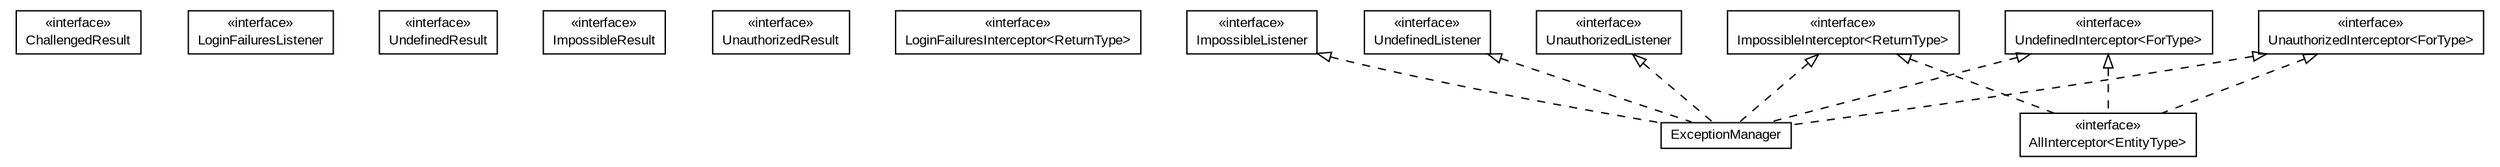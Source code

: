#!/usr/local/bin/dot
#
# Class diagram 
# Generated by UMLGraph version 5.1 (http://www.umlgraph.org/)
#

digraph G {
	edge [fontname="arial",fontsize=10,labelfontname="arial",labelfontsize=10];
	node [fontname="arial",fontsize=10,shape=plaintext];
	nodesep=0.25;
	ranksep=0.5;
	// io.nextweb.operations.exceptions.ChallengedResult
	c87 [label=<<table title="io.nextweb.operations.exceptions.ChallengedResult" border="0" cellborder="1" cellspacing="0" cellpadding="2" port="p" href="./ChallengedResult.html">
		<tr><td><table border="0" cellspacing="0" cellpadding="1">
<tr><td align="center" balign="center"> &#171;interface&#187; </td></tr>
<tr><td align="center" balign="center"> ChallengedResult </td></tr>
		</table></td></tr>
		</table>>, fontname="arial", fontcolor="black", fontsize=10.0];
	// io.nextweb.operations.exceptions.LoginFailuresListener
	c88 [label=<<table title="io.nextweb.operations.exceptions.LoginFailuresListener" border="0" cellborder="1" cellspacing="0" cellpadding="2" port="p" href="./LoginFailuresListener.html">
		<tr><td><table border="0" cellspacing="0" cellpadding="1">
<tr><td align="center" balign="center"> &#171;interface&#187; </td></tr>
<tr><td align="center" balign="center"> LoginFailuresListener </td></tr>
		</table></td></tr>
		</table>>, fontname="arial", fontcolor="black", fontsize=10.0];
	// io.nextweb.operations.exceptions.UndefinedResult
	c89 [label=<<table title="io.nextweb.operations.exceptions.UndefinedResult" border="0" cellborder="1" cellspacing="0" cellpadding="2" port="p" href="./UndefinedResult.html">
		<tr><td><table border="0" cellspacing="0" cellpadding="1">
<tr><td align="center" balign="center"> &#171;interface&#187; </td></tr>
<tr><td align="center" balign="center"> UndefinedResult </td></tr>
		</table></td></tr>
		</table>>, fontname="arial", fontcolor="black", fontsize=10.0];
	// io.nextweb.operations.exceptions.ImpossibleResult
	c90 [label=<<table title="io.nextweb.operations.exceptions.ImpossibleResult" border="0" cellborder="1" cellspacing="0" cellpadding="2" port="p" href="./ImpossibleResult.html">
		<tr><td><table border="0" cellspacing="0" cellpadding="1">
<tr><td align="center" balign="center"> &#171;interface&#187; </td></tr>
<tr><td align="center" balign="center"> ImpossibleResult </td></tr>
		</table></td></tr>
		</table>>, fontname="arial", fontcolor="black", fontsize=10.0];
	// io.nextweb.operations.exceptions.UnauthorizedResult
	c91 [label=<<table title="io.nextweb.operations.exceptions.UnauthorizedResult" border="0" cellborder="1" cellspacing="0" cellpadding="2" port="p" href="./UnauthorizedResult.html">
		<tr><td><table border="0" cellspacing="0" cellpadding="1">
<tr><td align="center" balign="center"> &#171;interface&#187; </td></tr>
<tr><td align="center" balign="center"> UnauthorizedResult </td></tr>
		</table></td></tr>
		</table>>, fontname="arial", fontcolor="black", fontsize=10.0];
	// io.nextweb.operations.exceptions.LoginFailuresInterceptor<ReturnType>
	c92 [label=<<table title="io.nextweb.operations.exceptions.LoginFailuresInterceptor" border="0" cellborder="1" cellspacing="0" cellpadding="2" port="p" href="./LoginFailuresInterceptor.html">
		<tr><td><table border="0" cellspacing="0" cellpadding="1">
<tr><td align="center" balign="center"> &#171;interface&#187; </td></tr>
<tr><td align="center" balign="center"> LoginFailuresInterceptor&lt;ReturnType&gt; </td></tr>
		</table></td></tr>
		</table>>, fontname="arial", fontcolor="black", fontsize=10.0];
	// io.nextweb.operations.exceptions.ImpossibleListener
	c93 [label=<<table title="io.nextweb.operations.exceptions.ImpossibleListener" border="0" cellborder="1" cellspacing="0" cellpadding="2" port="p" href="./ImpossibleListener.html">
		<tr><td><table border="0" cellspacing="0" cellpadding="1">
<tr><td align="center" balign="center"> &#171;interface&#187; </td></tr>
<tr><td align="center" balign="center"> ImpossibleListener </td></tr>
		</table></td></tr>
		</table>>, fontname="arial", fontcolor="black", fontsize=10.0];
	// io.nextweb.operations.exceptions.UndefinedListener
	c94 [label=<<table title="io.nextweb.operations.exceptions.UndefinedListener" border="0" cellborder="1" cellspacing="0" cellpadding="2" port="p" href="./UndefinedListener.html">
		<tr><td><table border="0" cellspacing="0" cellpadding="1">
<tr><td align="center" balign="center"> &#171;interface&#187; </td></tr>
<tr><td align="center" balign="center"> UndefinedListener </td></tr>
		</table></td></tr>
		</table>>, fontname="arial", fontcolor="black", fontsize=10.0];
	// io.nextweb.operations.exceptions.UnauthorizedListener
	c95 [label=<<table title="io.nextweb.operations.exceptions.UnauthorizedListener" border="0" cellborder="1" cellspacing="0" cellpadding="2" port="p" href="./UnauthorizedListener.html">
		<tr><td><table border="0" cellspacing="0" cellpadding="1">
<tr><td align="center" balign="center"> &#171;interface&#187; </td></tr>
<tr><td align="center" balign="center"> UnauthorizedListener </td></tr>
		</table></td></tr>
		</table>>, fontname="arial", fontcolor="black", fontsize=10.0];
	// io.nextweb.operations.exceptions.ExceptionManager
	c96 [label=<<table title="io.nextweb.operations.exceptions.ExceptionManager" border="0" cellborder="1" cellspacing="0" cellpadding="2" port="p" href="./ExceptionManager.html">
		<tr><td><table border="0" cellspacing="0" cellpadding="1">
<tr><td align="center" balign="center"> ExceptionManager </td></tr>
		</table></td></tr>
		</table>>, fontname="arial", fontcolor="black", fontsize=10.0];
	// io.nextweb.operations.exceptions.ImpossibleInterceptor<ReturnType>
	c97 [label=<<table title="io.nextweb.operations.exceptions.ImpossibleInterceptor" border="0" cellborder="1" cellspacing="0" cellpadding="2" port="p" href="./ImpossibleInterceptor.html">
		<tr><td><table border="0" cellspacing="0" cellpadding="1">
<tr><td align="center" balign="center"> &#171;interface&#187; </td></tr>
<tr><td align="center" balign="center"> ImpossibleInterceptor&lt;ReturnType&gt; </td></tr>
		</table></td></tr>
		</table>>, fontname="arial", fontcolor="black", fontsize=10.0];
	// io.nextweb.operations.exceptions.UndefinedInterceptor<ForType>
	c98 [label=<<table title="io.nextweb.operations.exceptions.UndefinedInterceptor" border="0" cellborder="1" cellspacing="0" cellpadding="2" port="p" href="./UndefinedInterceptor.html">
		<tr><td><table border="0" cellspacing="0" cellpadding="1">
<tr><td align="center" balign="center"> &#171;interface&#187; </td></tr>
<tr><td align="center" balign="center"> UndefinedInterceptor&lt;ForType&gt; </td></tr>
		</table></td></tr>
		</table>>, fontname="arial", fontcolor="black", fontsize=10.0];
	// io.nextweb.operations.exceptions.UnauthorizedInterceptor<ForType>
	c99 [label=<<table title="io.nextweb.operations.exceptions.UnauthorizedInterceptor" border="0" cellborder="1" cellspacing="0" cellpadding="2" port="p" href="./UnauthorizedInterceptor.html">
		<tr><td><table border="0" cellspacing="0" cellpadding="1">
<tr><td align="center" balign="center"> &#171;interface&#187; </td></tr>
<tr><td align="center" balign="center"> UnauthorizedInterceptor&lt;ForType&gt; </td></tr>
		</table></td></tr>
		</table>>, fontname="arial", fontcolor="black", fontsize=10.0];
	// io.nextweb.operations.exceptions.AllInterceptor<EntityType>
	c100 [label=<<table title="io.nextweb.operations.exceptions.AllInterceptor" border="0" cellborder="1" cellspacing="0" cellpadding="2" port="p" href="./AllInterceptor.html">
		<tr><td><table border="0" cellspacing="0" cellpadding="1">
<tr><td align="center" balign="center"> &#171;interface&#187; </td></tr>
<tr><td align="center" balign="center"> AllInterceptor&lt;EntityType&gt; </td></tr>
		</table></td></tr>
		</table>>, fontname="arial", fontcolor="black", fontsize=10.0];
	//io.nextweb.operations.exceptions.ExceptionManager implements io.nextweb.operations.exceptions.UnauthorizedInterceptor<ForType>
	c99:p -> c96:p [dir=back,arrowtail=empty,style=dashed];
	//io.nextweb.operations.exceptions.ExceptionManager implements io.nextweb.operations.exceptions.UnauthorizedListener
	c95:p -> c96:p [dir=back,arrowtail=empty,style=dashed];
	//io.nextweb.operations.exceptions.ExceptionManager implements io.nextweb.operations.exceptions.UndefinedListener
	c94:p -> c96:p [dir=back,arrowtail=empty,style=dashed];
	//io.nextweb.operations.exceptions.ExceptionManager implements io.nextweb.operations.exceptions.ImpossibleListener
	c93:p -> c96:p [dir=back,arrowtail=empty,style=dashed];
	//io.nextweb.operations.exceptions.ExceptionManager implements io.nextweb.operations.exceptions.ImpossibleInterceptor<ReturnType>
	c97:p -> c96:p [dir=back,arrowtail=empty,style=dashed];
	//io.nextweb.operations.exceptions.ExceptionManager implements io.nextweb.operations.exceptions.UndefinedInterceptor<ForType>
	c98:p -> c96:p [dir=back,arrowtail=empty,style=dashed];
	//io.nextweb.operations.exceptions.AllInterceptor<EntityType> implements io.nextweb.operations.exceptions.UnauthorizedInterceptor<ForType>
	c99:p -> c100:p [dir=back,arrowtail=empty,style=dashed];
	//io.nextweb.operations.exceptions.AllInterceptor<EntityType> implements io.nextweb.operations.exceptions.UndefinedInterceptor<ForType>
	c98:p -> c100:p [dir=back,arrowtail=empty,style=dashed];
	//io.nextweb.operations.exceptions.AllInterceptor<EntityType> implements io.nextweb.operations.exceptions.ImpossibleInterceptor<ReturnType>
	c97:p -> c100:p [dir=back,arrowtail=empty,style=dashed];
}

